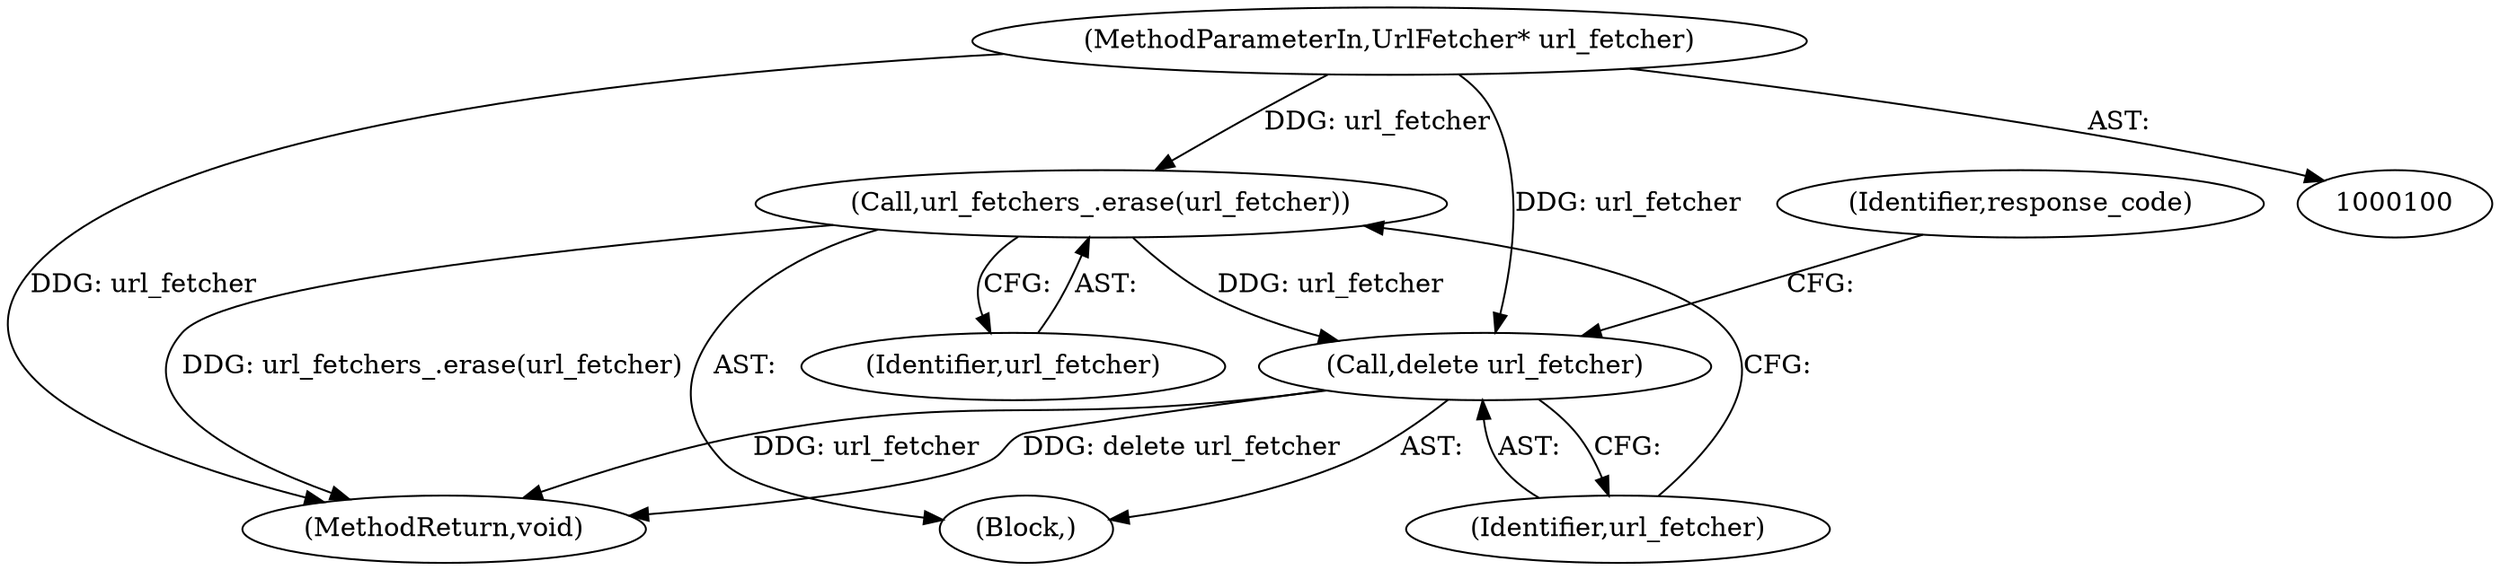 digraph "1_Chrome_7cf563aba8f4b3bab68e9bfe43824d952241dcf7_4@pointer" {
"1000101" [label="(MethodParameterIn,UrlFetcher* url_fetcher)"];
"1000106" [label="(Call,url_fetchers_.erase(url_fetcher))"];
"1000108" [label="(Call,delete url_fetcher)"];
"1000106" [label="(Call,url_fetchers_.erase(url_fetcher))"];
"1000108" [label="(Call,delete url_fetcher)"];
"1000125" [label="(MethodReturn,void)"];
"1000105" [label="(Block,)"];
"1000101" [label="(MethodParameterIn,UrlFetcher* url_fetcher)"];
"1000112" [label="(Identifier,response_code)"];
"1000109" [label="(Identifier,url_fetcher)"];
"1000107" [label="(Identifier,url_fetcher)"];
"1000101" -> "1000100"  [label="AST: "];
"1000101" -> "1000125"  [label="DDG: url_fetcher"];
"1000101" -> "1000106"  [label="DDG: url_fetcher"];
"1000101" -> "1000108"  [label="DDG: url_fetcher"];
"1000106" -> "1000105"  [label="AST: "];
"1000106" -> "1000107"  [label="CFG: "];
"1000107" -> "1000106"  [label="AST: "];
"1000109" -> "1000106"  [label="CFG: "];
"1000106" -> "1000125"  [label="DDG: url_fetchers_.erase(url_fetcher)"];
"1000106" -> "1000108"  [label="DDG: url_fetcher"];
"1000108" -> "1000105"  [label="AST: "];
"1000108" -> "1000109"  [label="CFG: "];
"1000109" -> "1000108"  [label="AST: "];
"1000112" -> "1000108"  [label="CFG: "];
"1000108" -> "1000125"  [label="DDG: delete url_fetcher"];
"1000108" -> "1000125"  [label="DDG: url_fetcher"];
}
